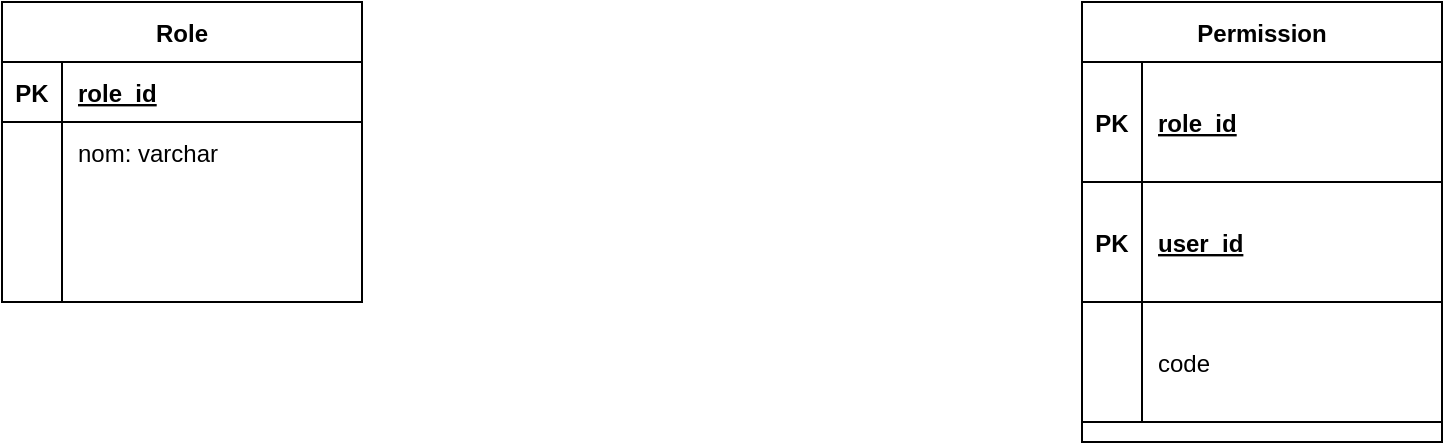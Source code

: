 <mxfile version="14.6.9" type="github">
  <diagram id="PUL-Uu_dEbr_ALFXtkXO" name="Page-1">
    <mxGraphModel dx="1099" dy="883" grid="1" gridSize="10" guides="1" tooltips="1" connect="1" arrows="1" fold="1" page="1" pageScale="1" pageWidth="827" pageHeight="1169" math="0" shadow="0">
      <root>
        <mxCell id="0" />
        <mxCell id="1" parent="0" />
        <mxCell id="fwgDbeY_Tzdx_17qnWYA-14" value="Role" style="shape=table;startSize=30;container=1;collapsible=1;childLayout=tableLayout;fixedRows=1;rowLines=0;fontStyle=1;align=center;resizeLast=1;" vertex="1" parent="1">
          <mxGeometry x="60" y="80" width="180" height="150" as="geometry" />
        </mxCell>
        <mxCell id="fwgDbeY_Tzdx_17qnWYA-15" value="" style="shape=partialRectangle;collapsible=0;dropTarget=0;pointerEvents=0;fillColor=none;top=0;left=0;bottom=1;right=0;points=[[0,0.5],[1,0.5]];portConstraint=eastwest;" vertex="1" parent="fwgDbeY_Tzdx_17qnWYA-14">
          <mxGeometry y="30" width="180" height="30" as="geometry" />
        </mxCell>
        <mxCell id="fwgDbeY_Tzdx_17qnWYA-16" value="PK" style="shape=partialRectangle;connectable=0;fillColor=none;top=0;left=0;bottom=0;right=0;fontStyle=1;overflow=hidden;" vertex="1" parent="fwgDbeY_Tzdx_17qnWYA-15">
          <mxGeometry width="30" height="30" as="geometry" />
        </mxCell>
        <mxCell id="fwgDbeY_Tzdx_17qnWYA-17" value="role_id" style="shape=partialRectangle;connectable=0;fillColor=none;top=0;left=0;bottom=0;right=0;align=left;spacingLeft=6;fontStyle=5;overflow=hidden;" vertex="1" parent="fwgDbeY_Tzdx_17qnWYA-15">
          <mxGeometry x="30" width="150" height="30" as="geometry" />
        </mxCell>
        <mxCell id="fwgDbeY_Tzdx_17qnWYA-18" value="" style="shape=partialRectangle;collapsible=0;dropTarget=0;pointerEvents=0;fillColor=none;top=0;left=0;bottom=0;right=0;points=[[0,0.5],[1,0.5]];portConstraint=eastwest;" vertex="1" parent="fwgDbeY_Tzdx_17qnWYA-14">
          <mxGeometry y="60" width="180" height="30" as="geometry" />
        </mxCell>
        <mxCell id="fwgDbeY_Tzdx_17qnWYA-19" value="" style="shape=partialRectangle;connectable=0;fillColor=none;top=0;left=0;bottom=0;right=0;editable=1;overflow=hidden;" vertex="1" parent="fwgDbeY_Tzdx_17qnWYA-18">
          <mxGeometry width="30" height="30" as="geometry" />
        </mxCell>
        <mxCell id="fwgDbeY_Tzdx_17qnWYA-20" value="nom: varchar" style="shape=partialRectangle;connectable=0;fillColor=none;top=0;left=0;bottom=0;right=0;align=left;spacingLeft=6;overflow=hidden;" vertex="1" parent="fwgDbeY_Tzdx_17qnWYA-18">
          <mxGeometry x="30" width="150" height="30" as="geometry" />
        </mxCell>
        <mxCell id="fwgDbeY_Tzdx_17qnWYA-21" value="" style="shape=partialRectangle;collapsible=0;dropTarget=0;pointerEvents=0;fillColor=none;top=0;left=0;bottom=0;right=0;points=[[0,0.5],[1,0.5]];portConstraint=eastwest;" vertex="1" parent="fwgDbeY_Tzdx_17qnWYA-14">
          <mxGeometry y="90" width="180" height="30" as="geometry" />
        </mxCell>
        <mxCell id="fwgDbeY_Tzdx_17qnWYA-22" value="" style="shape=partialRectangle;connectable=0;fillColor=none;top=0;left=0;bottom=0;right=0;editable=1;overflow=hidden;" vertex="1" parent="fwgDbeY_Tzdx_17qnWYA-21">
          <mxGeometry width="30" height="30" as="geometry" />
        </mxCell>
        <mxCell id="fwgDbeY_Tzdx_17qnWYA-23" value="" style="shape=partialRectangle;connectable=0;fillColor=none;top=0;left=0;bottom=0;right=0;align=left;spacingLeft=6;overflow=hidden;" vertex="1" parent="fwgDbeY_Tzdx_17qnWYA-21">
          <mxGeometry x="30" width="150" height="30" as="geometry" />
        </mxCell>
        <mxCell id="fwgDbeY_Tzdx_17qnWYA-24" value="" style="shape=partialRectangle;collapsible=0;dropTarget=0;pointerEvents=0;fillColor=none;top=0;left=0;bottom=0;right=0;points=[[0,0.5],[1,0.5]];portConstraint=eastwest;" vertex="1" parent="fwgDbeY_Tzdx_17qnWYA-14">
          <mxGeometry y="120" width="180" height="30" as="geometry" />
        </mxCell>
        <mxCell id="fwgDbeY_Tzdx_17qnWYA-25" value="" style="shape=partialRectangle;connectable=0;fillColor=none;top=0;left=0;bottom=0;right=0;editable=1;overflow=hidden;" vertex="1" parent="fwgDbeY_Tzdx_17qnWYA-24">
          <mxGeometry width="30" height="30" as="geometry" />
        </mxCell>
        <mxCell id="fwgDbeY_Tzdx_17qnWYA-26" value="" style="shape=partialRectangle;connectable=0;fillColor=none;top=0;left=0;bottom=0;right=0;align=left;spacingLeft=6;overflow=hidden;" vertex="1" parent="fwgDbeY_Tzdx_17qnWYA-24">
          <mxGeometry x="30" width="150" height="30" as="geometry" />
        </mxCell>
        <mxCell id="fwgDbeY_Tzdx_17qnWYA-32" value="Permission" style="shape=table;startSize=30;container=1;collapsible=1;childLayout=tableLayout;fixedRows=1;rowLines=0;fontStyle=1;align=center;resizeLast=1;" vertex="1" parent="1">
          <mxGeometry x="600" y="80" width="180" height="220" as="geometry" />
        </mxCell>
        <mxCell id="fwgDbeY_Tzdx_17qnWYA-33" value="" style="shape=partialRectangle;collapsible=0;dropTarget=0;pointerEvents=0;fillColor=none;top=0;left=0;bottom=1;right=0;points=[[0,0.5],[1,0.5]];portConstraint=eastwest;" vertex="1" parent="fwgDbeY_Tzdx_17qnWYA-32">
          <mxGeometry y="30" width="180" height="60" as="geometry" />
        </mxCell>
        <mxCell id="fwgDbeY_Tzdx_17qnWYA-34" value="PK" style="shape=partialRectangle;connectable=0;fillColor=none;top=0;left=0;bottom=0;right=0;fontStyle=1;overflow=hidden;" vertex="1" parent="fwgDbeY_Tzdx_17qnWYA-33">
          <mxGeometry width="30" height="60" as="geometry" />
        </mxCell>
        <mxCell id="fwgDbeY_Tzdx_17qnWYA-35" value="role_id" style="shape=partialRectangle;connectable=0;fillColor=none;top=0;left=0;bottom=0;right=0;align=left;spacingLeft=6;fontStyle=5;overflow=hidden;" vertex="1" parent="fwgDbeY_Tzdx_17qnWYA-33">
          <mxGeometry x="30" width="150" height="60" as="geometry" />
        </mxCell>
        <mxCell id="fwgDbeY_Tzdx_17qnWYA-48" value="" style="shape=partialRectangle;collapsible=0;dropTarget=0;pointerEvents=0;fillColor=none;top=0;left=0;bottom=1;right=0;points=[[0,0.5],[1,0.5]];portConstraint=eastwest;" vertex="1" parent="fwgDbeY_Tzdx_17qnWYA-32">
          <mxGeometry y="90" width="180" height="60" as="geometry" />
        </mxCell>
        <mxCell id="fwgDbeY_Tzdx_17qnWYA-49" value="PK" style="shape=partialRectangle;connectable=0;fillColor=none;top=0;left=0;bottom=0;right=0;fontStyle=1;overflow=hidden;" vertex="1" parent="fwgDbeY_Tzdx_17qnWYA-48">
          <mxGeometry width="30" height="60" as="geometry" />
        </mxCell>
        <mxCell id="fwgDbeY_Tzdx_17qnWYA-50" value="user_id" style="shape=partialRectangle;connectable=0;fillColor=none;top=0;left=0;bottom=0;right=0;align=left;spacingLeft=6;fontStyle=5;overflow=hidden;" vertex="1" parent="fwgDbeY_Tzdx_17qnWYA-48">
          <mxGeometry x="30" width="150" height="60" as="geometry" />
        </mxCell>
        <mxCell id="fwgDbeY_Tzdx_17qnWYA-51" value="" style="shape=partialRectangle;collapsible=0;dropTarget=0;pointerEvents=0;fillColor=none;top=0;left=0;bottom=1;right=0;points=[[0,0.5],[1,0.5]];portConstraint=eastwest;" vertex="1" parent="fwgDbeY_Tzdx_17qnWYA-32">
          <mxGeometry y="150" width="180" height="60" as="geometry" />
        </mxCell>
        <mxCell id="fwgDbeY_Tzdx_17qnWYA-52" value="" style="shape=partialRectangle;connectable=0;fillColor=none;top=0;left=0;bottom=0;right=0;fontStyle=1;overflow=hidden;" vertex="1" parent="fwgDbeY_Tzdx_17qnWYA-51">
          <mxGeometry width="30" height="60" as="geometry" />
        </mxCell>
        <mxCell id="fwgDbeY_Tzdx_17qnWYA-53" value="code" style="shape=partialRectangle;connectable=0;fillColor=none;top=0;left=0;bottom=0;right=0;align=left;spacingLeft=6;fontStyle=0;overflow=hidden;" vertex="1" parent="fwgDbeY_Tzdx_17qnWYA-51">
          <mxGeometry x="30" width="150" height="60" as="geometry" />
        </mxCell>
      </root>
    </mxGraphModel>
  </diagram>
</mxfile>
